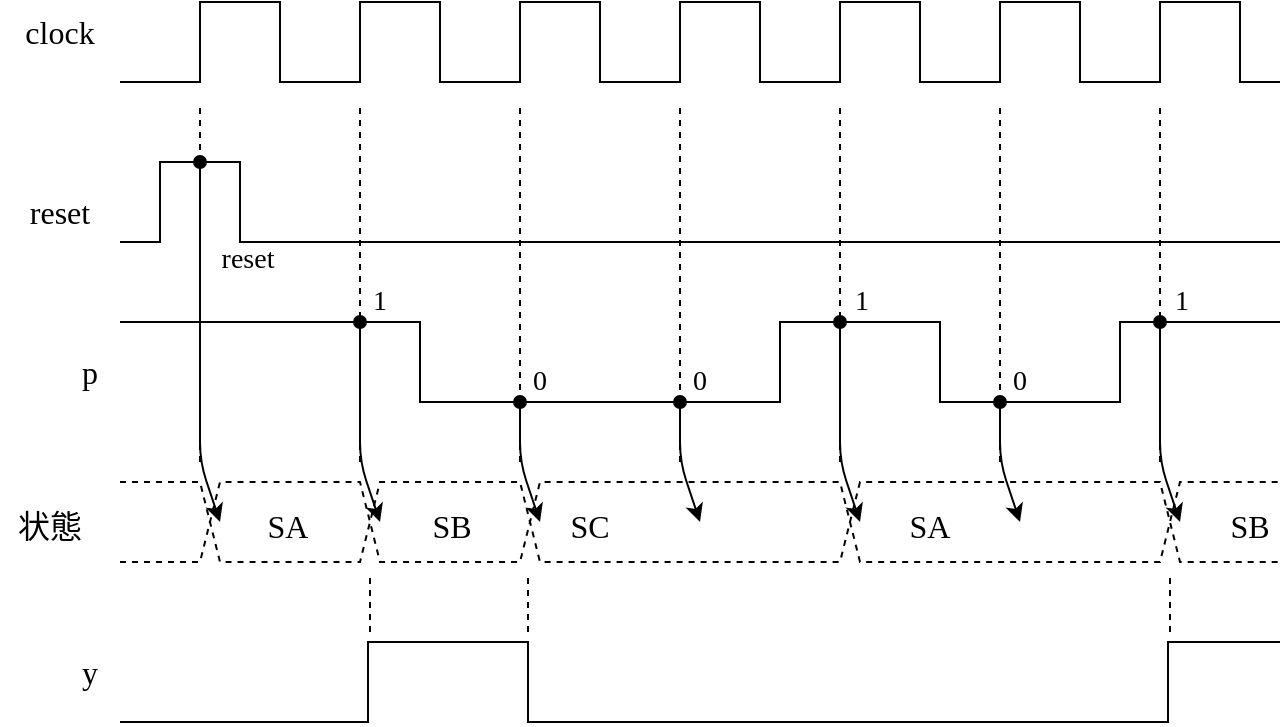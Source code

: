 <mxfile>
    <diagram id="MdNkJfHz2E5KTMLJG2zC" name="ページ1">
        <mxGraphModel dx="2426" dy="795" grid="1" gridSize="10" guides="1" tooltips="1" connect="1" arrows="1" fold="1" page="1" pageScale="1" pageWidth="827" pageHeight="1169" math="0" shadow="0">
            <root>
                <mxCell id="0"/>
                <mxCell id="1" parent="0"/>
                <mxCell id="2" value="" style="endArrow=none;html=1;rounded=0;curved=0;labelBackgroundColor=none;" edge="1" parent="1">
                    <mxGeometry width="50" height="50" relative="1" as="geometry">
                        <mxPoint x="40" y="320" as="sourcePoint"/>
                        <mxPoint x="620" y="320" as="targetPoint"/>
                        <Array as="points">
                            <mxPoint x="80" y="320"/>
                            <mxPoint x="80" y="280"/>
                            <mxPoint x="120" y="280"/>
                            <mxPoint x="120" y="320"/>
                            <mxPoint x="160" y="320"/>
                            <mxPoint x="160" y="280"/>
                            <mxPoint x="200" y="280"/>
                            <mxPoint x="200" y="320"/>
                            <mxPoint x="240" y="320"/>
                            <mxPoint x="240" y="280"/>
                            <mxPoint x="280" y="280"/>
                            <mxPoint x="280" y="320"/>
                            <mxPoint x="320" y="320"/>
                            <mxPoint x="320" y="280"/>
                            <mxPoint x="360" y="280"/>
                            <mxPoint x="360" y="320"/>
                            <mxPoint x="400" y="320"/>
                            <mxPoint x="400" y="280"/>
                            <mxPoint x="440" y="280"/>
                            <mxPoint x="440" y="320"/>
                            <mxPoint x="480" y="320"/>
                            <mxPoint x="480" y="280"/>
                            <mxPoint x="520" y="280"/>
                            <mxPoint x="520" y="320"/>
                            <mxPoint x="560" y="320"/>
                            <mxPoint x="560" y="280"/>
                            <mxPoint x="600" y="280"/>
                            <mxPoint x="600" y="320"/>
                        </Array>
                    </mxGeometry>
                </mxCell>
                <mxCell id="3" value="" style="endArrow=none;html=1;rounded=0;curved=0;labelBackgroundColor=none;" edge="1" parent="1">
                    <mxGeometry width="50" height="50" relative="1" as="geometry">
                        <mxPoint x="40" y="400" as="sourcePoint"/>
                        <mxPoint x="620" y="400" as="targetPoint"/>
                        <Array as="points">
                            <mxPoint x="60" y="400"/>
                            <mxPoint x="60" y="360"/>
                            <mxPoint x="100" y="360"/>
                            <mxPoint x="100" y="400"/>
                        </Array>
                    </mxGeometry>
                </mxCell>
                <mxCell id="4" value="" style="endArrow=none;html=1;rounded=0;curved=0;labelBackgroundColor=none;" edge="1" parent="1">
                    <mxGeometry width="50" height="50" relative="1" as="geometry">
                        <mxPoint x="40" y="440" as="sourcePoint"/>
                        <mxPoint x="620" y="440" as="targetPoint"/>
                        <Array as="points">
                            <mxPoint x="190" y="440"/>
                            <mxPoint x="190" y="480"/>
                            <mxPoint x="370" y="480"/>
                            <mxPoint x="370" y="440"/>
                            <mxPoint x="450" y="440"/>
                            <mxPoint x="450" y="480"/>
                            <mxPoint x="540" y="480"/>
                            <mxPoint x="540" y="440"/>
                            <mxPoint x="600" y="440"/>
                        </Array>
                    </mxGeometry>
                </mxCell>
                <mxCell id="5" value="" style="endArrow=none;dashed=1;html=1;rounded=0;curved=0;labelBackgroundColor=none;" edge="1" parent="1">
                    <mxGeometry width="50" height="50" relative="1" as="geometry">
                        <mxPoint x="40" y="520" as="sourcePoint"/>
                        <mxPoint x="620" y="560" as="targetPoint"/>
                        <Array as="points">
                            <mxPoint x="80" y="520"/>
                            <mxPoint x="90" y="560"/>
                            <mxPoint x="160" y="560"/>
                            <mxPoint x="170" y="520"/>
                            <mxPoint x="240" y="520"/>
                            <mxPoint x="250" y="560"/>
                            <mxPoint x="400" y="560"/>
                            <mxPoint x="410" y="520"/>
                            <mxPoint x="480" y="520"/>
                            <mxPoint x="560" y="520"/>
                            <mxPoint x="570" y="560"/>
                        </Array>
                    </mxGeometry>
                </mxCell>
                <mxCell id="6" value="" style="endArrow=none;dashed=1;html=1;rounded=0;curved=0;labelBackgroundColor=none;" edge="1" parent="1">
                    <mxGeometry width="50" height="50" relative="1" as="geometry">
                        <mxPoint x="40" y="560" as="sourcePoint"/>
                        <mxPoint x="620" y="520" as="targetPoint"/>
                        <Array as="points">
                            <mxPoint x="80" y="560"/>
                            <mxPoint x="90" y="520"/>
                            <mxPoint x="160" y="520"/>
                            <mxPoint x="170" y="560"/>
                            <mxPoint x="240" y="560"/>
                            <mxPoint x="250" y="520"/>
                            <mxPoint x="400" y="520"/>
                            <mxPoint x="410" y="560"/>
                            <mxPoint x="560" y="560"/>
                            <mxPoint x="570" y="520"/>
                        </Array>
                    </mxGeometry>
                </mxCell>
                <mxCell id="7" value="clock" style="text;html=1;align=center;verticalAlign=middle;whiteSpace=wrap;rounded=0;fontSize=16;fontFamily=Lucida Console;labelBackgroundColor=none;" vertex="1" parent="1">
                    <mxGeometry x="-20" y="280" width="60" height="30" as="geometry"/>
                </mxCell>
                <mxCell id="8" value="reset" style="text;html=1;align=center;verticalAlign=middle;whiteSpace=wrap;rounded=0;fontSize=16;fontFamily=Lucida Console;labelBackgroundColor=none;" vertex="1" parent="1">
                    <mxGeometry x="-20" y="370" width="60" height="30" as="geometry"/>
                </mxCell>
                <mxCell id="9" value="p" style="text;html=1;align=center;verticalAlign=middle;whiteSpace=wrap;rounded=0;fontSize=16;fontFamily=Lucida Console;labelBackgroundColor=none;" vertex="1" parent="1">
                    <mxGeometry x="10" y="450" width="30" height="30" as="geometry"/>
                </mxCell>
                <mxCell id="11" value="" style="endArrow=none;dashed=1;html=1;labelBackgroundColor=none;" edge="1" parent="1">
                    <mxGeometry width="50" height="50" relative="1" as="geometry">
                        <mxPoint x="80" y="510" as="sourcePoint"/>
                        <mxPoint x="80" y="330" as="targetPoint"/>
                    </mxGeometry>
                </mxCell>
                <mxCell id="12" value="" style="endArrow=none;dashed=1;html=1;labelBackgroundColor=none;" edge="1" parent="1">
                    <mxGeometry width="50" height="50" relative="1" as="geometry">
                        <mxPoint x="160" y="510" as="sourcePoint"/>
                        <mxPoint x="160" y="330" as="targetPoint"/>
                    </mxGeometry>
                </mxCell>
                <mxCell id="13" value="" style="endArrow=none;dashed=1;html=1;labelBackgroundColor=none;" edge="1" parent="1">
                    <mxGeometry width="50" height="50" relative="1" as="geometry">
                        <mxPoint x="240" y="510" as="sourcePoint"/>
                        <mxPoint x="240" y="330" as="targetPoint"/>
                    </mxGeometry>
                </mxCell>
                <mxCell id="14" value="" style="endArrow=none;dashed=1;html=1;labelBackgroundColor=none;" edge="1" parent="1">
                    <mxGeometry width="50" height="50" relative="1" as="geometry">
                        <mxPoint x="320" y="510" as="sourcePoint"/>
                        <mxPoint x="320" y="330" as="targetPoint"/>
                    </mxGeometry>
                </mxCell>
                <mxCell id="15" value="" style="endArrow=none;dashed=1;html=1;labelBackgroundColor=none;" edge="1" parent="1">
                    <mxGeometry width="50" height="50" relative="1" as="geometry">
                        <mxPoint x="400" y="510" as="sourcePoint"/>
                        <mxPoint x="400" y="330" as="targetPoint"/>
                    </mxGeometry>
                </mxCell>
                <mxCell id="16" value="" style="endArrow=none;dashed=1;html=1;labelBackgroundColor=none;" edge="1" parent="1">
                    <mxGeometry width="50" height="50" relative="1" as="geometry">
                        <mxPoint x="480" y="510" as="sourcePoint"/>
                        <mxPoint x="480" y="330" as="targetPoint"/>
                    </mxGeometry>
                </mxCell>
                <mxCell id="17" value="" style="endArrow=none;dashed=1;html=1;labelBackgroundColor=none;" edge="1" parent="1">
                    <mxGeometry width="50" height="50" relative="1" as="geometry">
                        <mxPoint x="560" y="510" as="sourcePoint"/>
                        <mxPoint x="560" y="330" as="targetPoint"/>
                    </mxGeometry>
                </mxCell>
                <mxCell id="19" value="SA" style="text;html=1;align=center;verticalAlign=middle;whiteSpace=wrap;rounded=0;fontSize=16;fontFamily=Lucida Console;labelBackgroundColor=none;" vertex="1" parent="1">
                    <mxGeometry x="94" y="527" width="60" height="30" as="geometry"/>
                </mxCell>
                <mxCell id="20" value="SB" style="text;html=1;align=center;verticalAlign=middle;whiteSpace=wrap;rounded=0;fontSize=16;fontFamily=Lucida Console;labelBackgroundColor=none;" vertex="1" parent="1">
                    <mxGeometry x="176" y="527" width="60" height="30" as="geometry"/>
                </mxCell>
                <mxCell id="21" value="SC" style="text;html=1;align=center;verticalAlign=middle;whiteSpace=wrap;rounded=0;fontSize=16;fontFamily=Lucida Console;labelBackgroundColor=none;" vertex="1" parent="1">
                    <mxGeometry x="260" y="527" width="30" height="30" as="geometry"/>
                </mxCell>
                <mxCell id="22" value="" style="endArrow=classic;html=1;labelBackgroundColor=none;startArrow=oval;startFill=1;" edge="1" parent="1">
                    <mxGeometry width="50" height="50" relative="1" as="geometry">
                        <mxPoint x="80" y="360" as="sourcePoint"/>
                        <mxPoint x="90" y="540" as="targetPoint"/>
                        <Array as="points">
                            <mxPoint x="80" y="510"/>
                        </Array>
                    </mxGeometry>
                </mxCell>
                <mxCell id="23" value="reset" style="text;html=1;align=center;verticalAlign=middle;whiteSpace=wrap;rounded=0;fontSize=14;fontFamily=Lucida Console;labelBackgroundColor=none;" vertex="1" parent="1">
                    <mxGeometry x="74" y="394" width="60" height="30" as="geometry"/>
                </mxCell>
                <mxCell id="24" value="" style="endArrow=classic;html=1;labelBackgroundColor=none;startArrow=oval;startFill=1;" edge="1" parent="1">
                    <mxGeometry width="50" height="50" relative="1" as="geometry">
                        <mxPoint x="160" y="440" as="sourcePoint"/>
                        <mxPoint x="170" y="540" as="targetPoint"/>
                        <Array as="points">
                            <mxPoint x="160" y="510"/>
                        </Array>
                    </mxGeometry>
                </mxCell>
                <mxCell id="25" value="1" style="text;html=1;align=center;verticalAlign=middle;whiteSpace=wrap;rounded=0;fontSize=14;fontFamily=Lucida Console;labelBackgroundColor=none;" vertex="1" parent="1">
                    <mxGeometry x="160" y="420" width="20" height="20" as="geometry"/>
                </mxCell>
                <mxCell id="26" value="0" style="text;html=1;align=center;verticalAlign=middle;whiteSpace=wrap;rounded=0;fontSize=14;fontFamily=Lucida Console;labelBackgroundColor=none;" vertex="1" parent="1">
                    <mxGeometry x="240" y="460" width="20" height="20" as="geometry"/>
                </mxCell>
                <mxCell id="27" value="" style="endArrow=classic;html=1;labelBackgroundColor=none;startArrow=oval;startFill=1;" edge="1" parent="1">
                    <mxGeometry width="50" height="50" relative="1" as="geometry">
                        <mxPoint x="240" y="480" as="sourcePoint"/>
                        <mxPoint x="250" y="540" as="targetPoint"/>
                        <Array as="points">
                            <mxPoint x="240" y="510"/>
                        </Array>
                    </mxGeometry>
                </mxCell>
                <mxCell id="28" value="" style="endArrow=classic;html=1;labelBackgroundColor=none;startArrow=oval;startFill=1;" edge="1" parent="1">
                    <mxGeometry width="50" height="50" relative="1" as="geometry">
                        <mxPoint x="320" y="480" as="sourcePoint"/>
                        <mxPoint x="330" y="540" as="targetPoint"/>
                        <Array as="points">
                            <mxPoint x="320" y="510"/>
                        </Array>
                    </mxGeometry>
                </mxCell>
                <mxCell id="29" value="0" style="text;html=1;align=center;verticalAlign=middle;whiteSpace=wrap;rounded=0;fontSize=14;fontFamily=Lucida Console;labelBackgroundColor=none;" vertex="1" parent="1">
                    <mxGeometry x="320" y="460" width="20" height="20" as="geometry"/>
                </mxCell>
                <mxCell id="30" value="" style="endArrow=classic;html=1;labelBackgroundColor=none;startArrow=oval;startFill=1;" edge="1" parent="1">
                    <mxGeometry width="50" height="50" relative="1" as="geometry">
                        <mxPoint x="400" y="440" as="sourcePoint"/>
                        <mxPoint x="410" y="540" as="targetPoint"/>
                        <Array as="points">
                            <mxPoint x="400" y="510"/>
                        </Array>
                    </mxGeometry>
                </mxCell>
                <mxCell id="31" value="1" style="text;html=1;align=center;verticalAlign=middle;whiteSpace=wrap;rounded=0;fontSize=14;fontFamily=Lucida Console;labelBackgroundColor=none;" vertex="1" parent="1">
                    <mxGeometry x="400" y="420" width="22" height="20" as="geometry"/>
                </mxCell>
                <mxCell id="32" value="" style="endArrow=classic;html=1;labelBackgroundColor=none;startArrow=oval;startFill=1;" edge="1" parent="1">
                    <mxGeometry width="50" height="50" relative="1" as="geometry">
                        <mxPoint x="480" y="480" as="sourcePoint"/>
                        <mxPoint x="490" y="540" as="targetPoint"/>
                        <Array as="points">
                            <mxPoint x="480" y="510"/>
                        </Array>
                    </mxGeometry>
                </mxCell>
                <mxCell id="33" value="0" style="text;html=1;align=center;verticalAlign=middle;whiteSpace=wrap;rounded=0;fontSize=14;fontFamily=Lucida Console;labelBackgroundColor=none;" vertex="1" parent="1">
                    <mxGeometry x="480" y="460" width="20" height="20" as="geometry"/>
                </mxCell>
                <mxCell id="34" value="SA" style="text;html=1;align=center;verticalAlign=middle;whiteSpace=wrap;rounded=0;fontSize=16;fontFamily=Lucida Console;labelBackgroundColor=none;" vertex="1" parent="1">
                    <mxGeometry x="430" y="527" width="30" height="30" as="geometry"/>
                </mxCell>
                <mxCell id="35" value="" style="endArrow=classic;html=1;labelBackgroundColor=none;startArrow=oval;startFill=1;" edge="1" parent="1">
                    <mxGeometry width="50" height="50" relative="1" as="geometry">
                        <mxPoint x="560" y="440" as="sourcePoint"/>
                        <mxPoint x="570" y="540" as="targetPoint"/>
                        <Array as="points">
                            <mxPoint x="560" y="510"/>
                        </Array>
                    </mxGeometry>
                </mxCell>
                <mxCell id="36" value="1" style="text;html=1;align=center;verticalAlign=middle;whiteSpace=wrap;rounded=0;fontSize=14;fontFamily=Lucida Console;labelBackgroundColor=none;" vertex="1" parent="1">
                    <mxGeometry x="560" y="420" width="22" height="20" as="geometry"/>
                </mxCell>
                <mxCell id="37" value="SB" style="text;html=1;align=center;verticalAlign=middle;whiteSpace=wrap;rounded=0;fontSize=16;fontFamily=Lucida Console;labelBackgroundColor=none;" vertex="1" parent="1">
                    <mxGeometry x="590" y="527" width="30" height="30" as="geometry"/>
                </mxCell>
                <mxCell id="38" value="" style="endArrow=none;html=1;rounded=0;curved=0;labelBackgroundColor=none;" edge="1" parent="1">
                    <mxGeometry width="50" height="50" relative="1" as="geometry">
                        <mxPoint x="40" y="640" as="sourcePoint"/>
                        <mxPoint x="620" y="600" as="targetPoint"/>
                        <Array as="points">
                            <mxPoint x="164" y="640"/>
                            <mxPoint x="164" y="620"/>
                            <mxPoint x="164" y="600"/>
                            <mxPoint x="244" y="600"/>
                            <mxPoint x="244" y="640"/>
                            <mxPoint x="564" y="640"/>
                            <mxPoint x="564" y="600"/>
                        </Array>
                    </mxGeometry>
                </mxCell>
                <mxCell id="41" value="" style="endArrow=none;dashed=1;html=1;labelBackgroundColor=none;" edge="1" parent="1">
                    <mxGeometry width="50" height="50" relative="1" as="geometry">
                        <mxPoint x="165" y="595" as="sourcePoint"/>
                        <mxPoint x="165" y="566" as="targetPoint"/>
                    </mxGeometry>
                </mxCell>
                <mxCell id="43" value="" style="endArrow=none;dashed=1;html=1;labelBackgroundColor=none;" edge="1" parent="1">
                    <mxGeometry width="50" height="50" relative="1" as="geometry">
                        <mxPoint x="244" y="595" as="sourcePoint"/>
                        <mxPoint x="244" y="566" as="targetPoint"/>
                    </mxGeometry>
                </mxCell>
                <mxCell id="44" value="" style="endArrow=none;dashed=1;html=1;labelBackgroundColor=none;" edge="1" parent="1">
                    <mxGeometry width="50" height="50" relative="1" as="geometry">
                        <mxPoint x="565" y="595" as="sourcePoint"/>
                        <mxPoint x="565" y="566" as="targetPoint"/>
                    </mxGeometry>
                </mxCell>
                <mxCell id="45" value="y" style="text;html=1;align=center;verticalAlign=middle;whiteSpace=wrap;rounded=0;fontSize=16;fontFamily=Lucida Console;labelBackgroundColor=none;" vertex="1" parent="1">
                    <mxGeometry x="10" y="600" width="30" height="30" as="geometry"/>
                </mxCell>
                <mxCell id="46" value="状態" style="text;html=1;align=center;verticalAlign=middle;whiteSpace=wrap;rounded=0;fontSize=16;fontFamily=Lucida Console;labelBackgroundColor=none;" vertex="1" parent="1">
                    <mxGeometry x="-20" y="527" width="50" height="30" as="geometry"/>
                </mxCell>
            </root>
        </mxGraphModel>
    </diagram>
</mxfile>